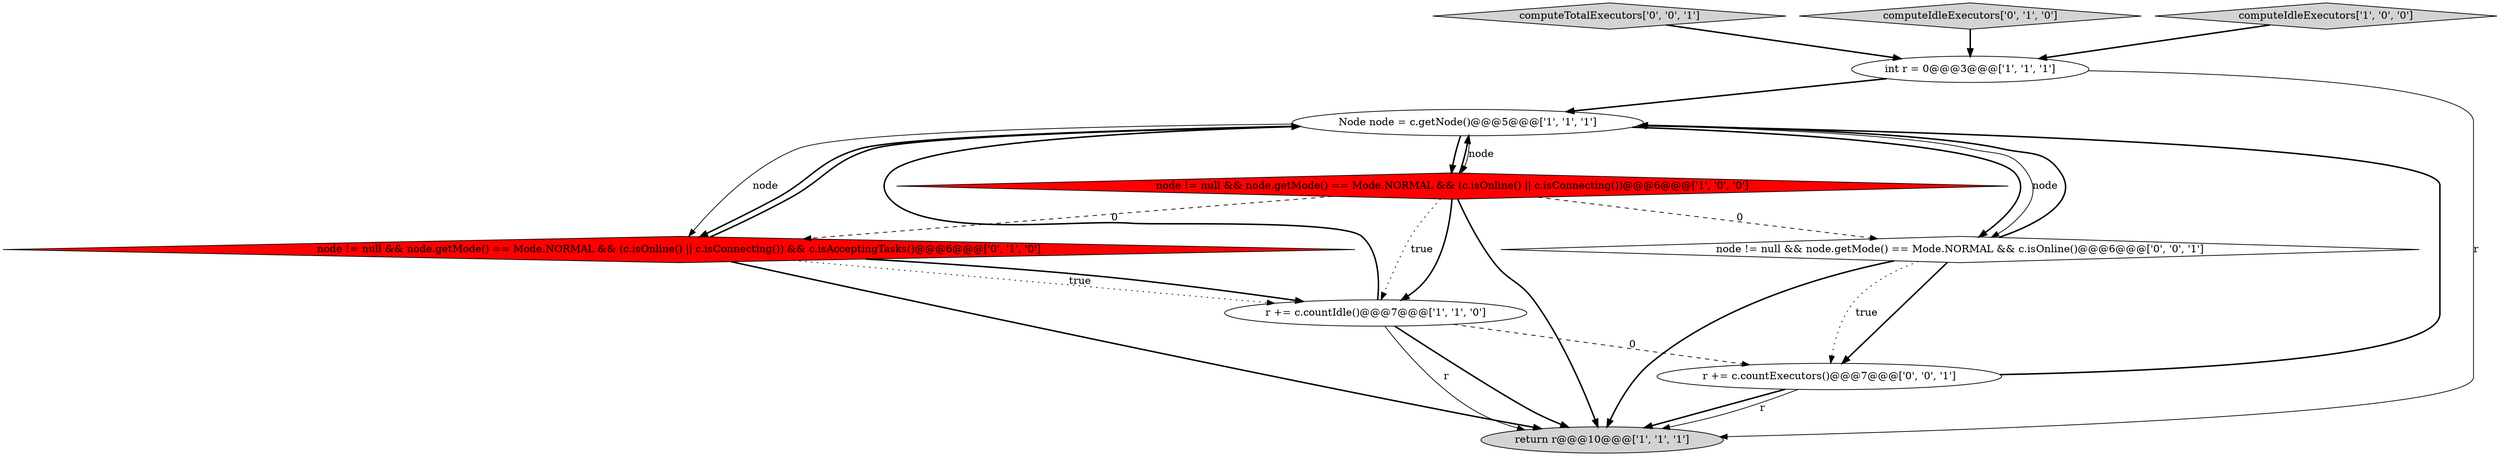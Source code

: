 digraph {
3 [style = filled, label = "Node node = c.getNode()@@@5@@@['1', '1', '1']", fillcolor = white, shape = ellipse image = "AAA0AAABBB1BBB"];
10 [style = filled, label = "computeTotalExecutors['0', '0', '1']", fillcolor = lightgray, shape = diamond image = "AAA0AAABBB3BBB"];
5 [style = filled, label = "return r@@@10@@@['1', '1', '1']", fillcolor = lightgray, shape = ellipse image = "AAA0AAABBB1BBB"];
7 [style = filled, label = "node != null && node.getMode() == Mode.NORMAL && (c.isOnline() || c.isConnecting()) && c.isAcceptingTasks()@@@6@@@['0', '1', '0']", fillcolor = red, shape = diamond image = "AAA1AAABBB2BBB"];
9 [style = filled, label = "node != null && node.getMode() == Mode.NORMAL && c.isOnline()@@@6@@@['0', '0', '1']", fillcolor = white, shape = diamond image = "AAA0AAABBB3BBB"];
6 [style = filled, label = "computeIdleExecutors['0', '1', '0']", fillcolor = lightgray, shape = diamond image = "AAA0AAABBB2BBB"];
8 [style = filled, label = "r += c.countExecutors()@@@7@@@['0', '0', '1']", fillcolor = white, shape = ellipse image = "AAA0AAABBB3BBB"];
0 [style = filled, label = "node != null && node.getMode() == Mode.NORMAL && (c.isOnline() || c.isConnecting())@@@6@@@['1', '0', '0']", fillcolor = red, shape = diamond image = "AAA1AAABBB1BBB"];
2 [style = filled, label = "r += c.countIdle()@@@7@@@['1', '1', '0']", fillcolor = white, shape = ellipse image = "AAA0AAABBB1BBB"];
4 [style = filled, label = "computeIdleExecutors['1', '0', '0']", fillcolor = lightgray, shape = diamond image = "AAA0AAABBB1BBB"];
1 [style = filled, label = "int r = 0@@@3@@@['1', '1', '1']", fillcolor = white, shape = ellipse image = "AAA0AAABBB1BBB"];
0->3 [style = bold, label=""];
7->2 [style = dotted, label="true"];
2->3 [style = bold, label=""];
0->2 [style = bold, label=""];
8->3 [style = bold, label=""];
1->3 [style = bold, label=""];
2->5 [style = solid, label="r"];
3->0 [style = solid, label="node"];
9->8 [style = bold, label=""];
2->8 [style = dashed, label="0"];
7->3 [style = bold, label=""];
3->0 [style = bold, label=""];
9->8 [style = dotted, label="true"];
3->9 [style = bold, label=""];
6->1 [style = bold, label=""];
3->7 [style = solid, label="node"];
7->5 [style = bold, label=""];
3->9 [style = solid, label="node"];
8->5 [style = bold, label=""];
3->7 [style = bold, label=""];
1->5 [style = solid, label="r"];
7->2 [style = bold, label=""];
9->5 [style = bold, label=""];
9->3 [style = bold, label=""];
4->1 [style = bold, label=""];
0->2 [style = dotted, label="true"];
0->9 [style = dashed, label="0"];
10->1 [style = bold, label=""];
0->7 [style = dashed, label="0"];
0->5 [style = bold, label=""];
2->5 [style = bold, label=""];
8->5 [style = solid, label="r"];
}
